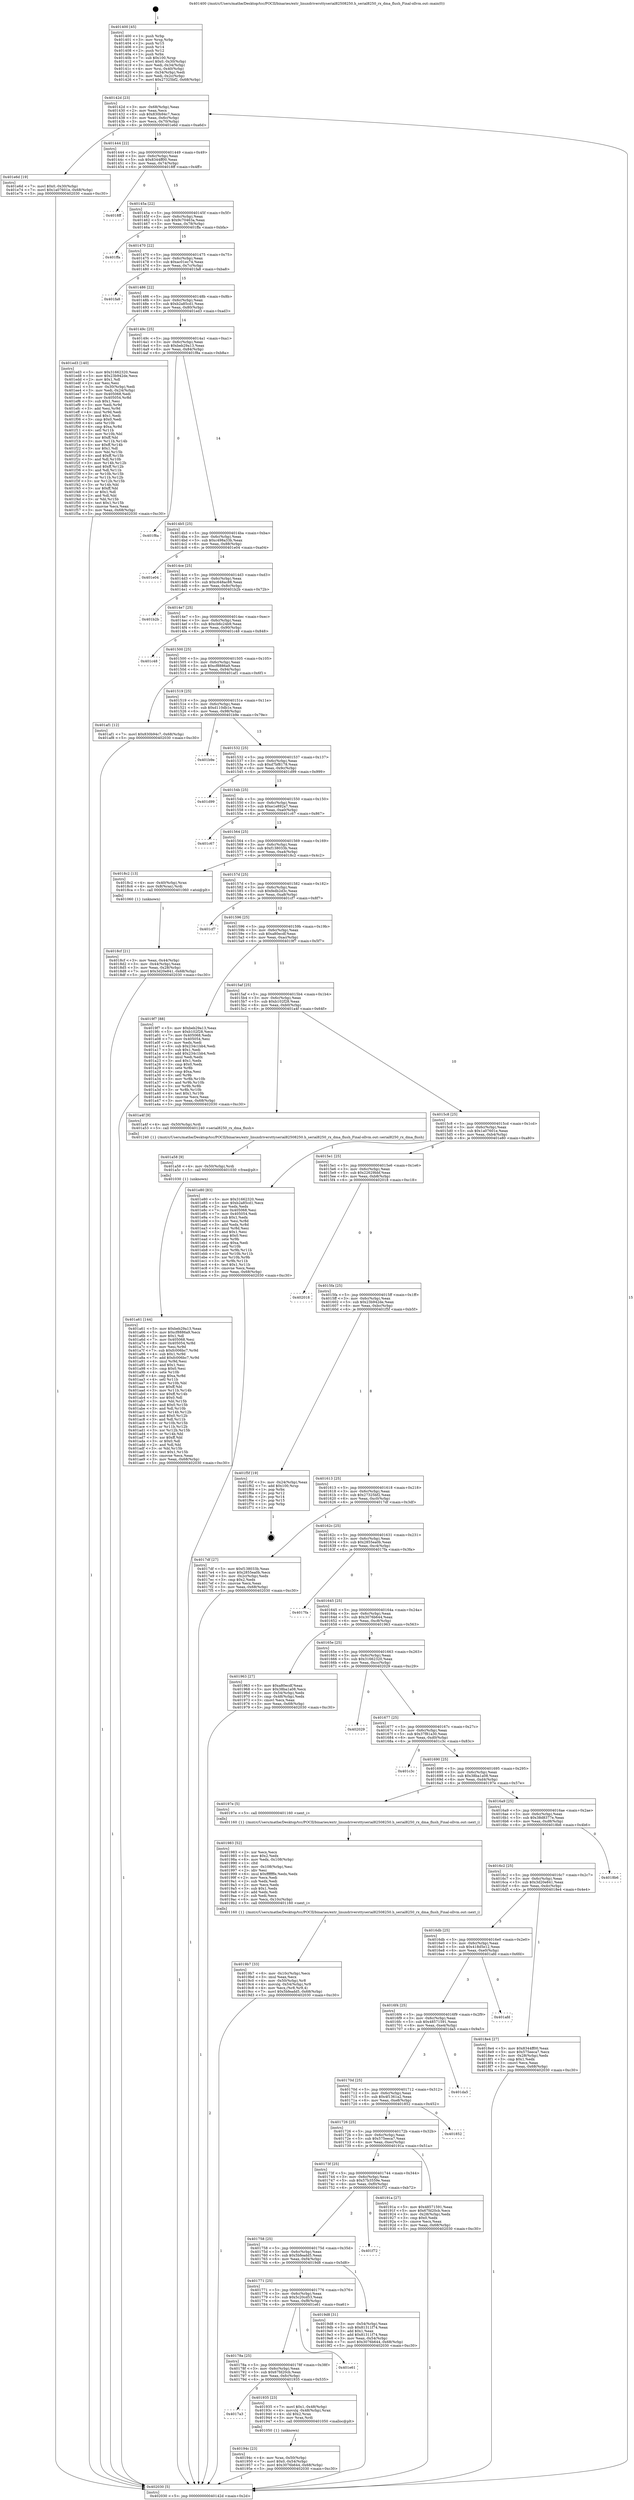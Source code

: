 digraph "0x401400" {
  label = "0x401400 (/mnt/c/Users/mathe/Desktop/tcc/POCII/binaries/extr_linuxdriversttyserial82508250.h_serial8250_rx_dma_flush_Final-ollvm.out::main(0))"
  labelloc = "t"
  node[shape=record]

  Entry [label="",width=0.3,height=0.3,shape=circle,fillcolor=black,style=filled]
  "0x40142d" [label="{
     0x40142d [23]\l
     | [instrs]\l
     &nbsp;&nbsp;0x40142d \<+3\>: mov -0x68(%rbp),%eax\l
     &nbsp;&nbsp;0x401430 \<+2\>: mov %eax,%ecx\l
     &nbsp;&nbsp;0x401432 \<+6\>: sub $0x830b94c7,%ecx\l
     &nbsp;&nbsp;0x401438 \<+3\>: mov %eax,-0x6c(%rbp)\l
     &nbsp;&nbsp;0x40143b \<+3\>: mov %ecx,-0x70(%rbp)\l
     &nbsp;&nbsp;0x40143e \<+6\>: je 0000000000401e6d \<main+0xa6d\>\l
  }"]
  "0x401e6d" [label="{
     0x401e6d [19]\l
     | [instrs]\l
     &nbsp;&nbsp;0x401e6d \<+7\>: movl $0x0,-0x30(%rbp)\l
     &nbsp;&nbsp;0x401e74 \<+7\>: movl $0x1a07601e,-0x68(%rbp)\l
     &nbsp;&nbsp;0x401e7b \<+5\>: jmp 0000000000402030 \<main+0xc30\>\l
  }"]
  "0x401444" [label="{
     0x401444 [22]\l
     | [instrs]\l
     &nbsp;&nbsp;0x401444 \<+5\>: jmp 0000000000401449 \<main+0x49\>\l
     &nbsp;&nbsp;0x401449 \<+3\>: mov -0x6c(%rbp),%eax\l
     &nbsp;&nbsp;0x40144c \<+5\>: sub $0x8344ff00,%eax\l
     &nbsp;&nbsp;0x401451 \<+3\>: mov %eax,-0x74(%rbp)\l
     &nbsp;&nbsp;0x401454 \<+6\>: je 00000000004018ff \<main+0x4ff\>\l
  }"]
  Exit [label="",width=0.3,height=0.3,shape=circle,fillcolor=black,style=filled,peripheries=2]
  "0x4018ff" [label="{
     0x4018ff\l
  }", style=dashed]
  "0x40145a" [label="{
     0x40145a [22]\l
     | [instrs]\l
     &nbsp;&nbsp;0x40145a \<+5\>: jmp 000000000040145f \<main+0x5f\>\l
     &nbsp;&nbsp;0x40145f \<+3\>: mov -0x6c(%rbp),%eax\l
     &nbsp;&nbsp;0x401462 \<+5\>: sub $0x9c70463a,%eax\l
     &nbsp;&nbsp;0x401467 \<+3\>: mov %eax,-0x78(%rbp)\l
     &nbsp;&nbsp;0x40146a \<+6\>: je 0000000000401ffa \<main+0xbfa\>\l
  }"]
  "0x401a61" [label="{
     0x401a61 [144]\l
     | [instrs]\l
     &nbsp;&nbsp;0x401a61 \<+5\>: mov $0xbeb29a13,%eax\l
     &nbsp;&nbsp;0x401a66 \<+5\>: mov $0xcf8886a9,%ecx\l
     &nbsp;&nbsp;0x401a6b \<+2\>: mov $0x1,%dl\l
     &nbsp;&nbsp;0x401a6d \<+7\>: mov 0x405068,%esi\l
     &nbsp;&nbsp;0x401a74 \<+8\>: mov 0x405054,%r8d\l
     &nbsp;&nbsp;0x401a7c \<+3\>: mov %esi,%r9d\l
     &nbsp;&nbsp;0x401a7f \<+7\>: sub $0xfc006bc7,%r9d\l
     &nbsp;&nbsp;0x401a86 \<+4\>: sub $0x1,%r9d\l
     &nbsp;&nbsp;0x401a8a \<+7\>: add $0xfc006bc7,%r9d\l
     &nbsp;&nbsp;0x401a91 \<+4\>: imul %r9d,%esi\l
     &nbsp;&nbsp;0x401a95 \<+3\>: and $0x1,%esi\l
     &nbsp;&nbsp;0x401a98 \<+3\>: cmp $0x0,%esi\l
     &nbsp;&nbsp;0x401a9b \<+4\>: sete %r10b\l
     &nbsp;&nbsp;0x401a9f \<+4\>: cmp $0xa,%r8d\l
     &nbsp;&nbsp;0x401aa3 \<+4\>: setl %r11b\l
     &nbsp;&nbsp;0x401aa7 \<+3\>: mov %r10b,%bl\l
     &nbsp;&nbsp;0x401aaa \<+3\>: xor $0xff,%bl\l
     &nbsp;&nbsp;0x401aad \<+3\>: mov %r11b,%r14b\l
     &nbsp;&nbsp;0x401ab0 \<+4\>: xor $0xff,%r14b\l
     &nbsp;&nbsp;0x401ab4 \<+3\>: xor $0x0,%dl\l
     &nbsp;&nbsp;0x401ab7 \<+3\>: mov %bl,%r15b\l
     &nbsp;&nbsp;0x401aba \<+4\>: and $0x0,%r15b\l
     &nbsp;&nbsp;0x401abe \<+3\>: and %dl,%r10b\l
     &nbsp;&nbsp;0x401ac1 \<+3\>: mov %r14b,%r12b\l
     &nbsp;&nbsp;0x401ac4 \<+4\>: and $0x0,%r12b\l
     &nbsp;&nbsp;0x401ac8 \<+3\>: and %dl,%r11b\l
     &nbsp;&nbsp;0x401acb \<+3\>: or %r10b,%r15b\l
     &nbsp;&nbsp;0x401ace \<+3\>: or %r11b,%r12b\l
     &nbsp;&nbsp;0x401ad1 \<+3\>: xor %r12b,%r15b\l
     &nbsp;&nbsp;0x401ad4 \<+3\>: or %r14b,%bl\l
     &nbsp;&nbsp;0x401ad7 \<+3\>: xor $0xff,%bl\l
     &nbsp;&nbsp;0x401ada \<+3\>: or $0x0,%dl\l
     &nbsp;&nbsp;0x401add \<+2\>: and %dl,%bl\l
     &nbsp;&nbsp;0x401adf \<+3\>: or %bl,%r15b\l
     &nbsp;&nbsp;0x401ae2 \<+4\>: test $0x1,%r15b\l
     &nbsp;&nbsp;0x401ae6 \<+3\>: cmovne %ecx,%eax\l
     &nbsp;&nbsp;0x401ae9 \<+3\>: mov %eax,-0x68(%rbp)\l
     &nbsp;&nbsp;0x401aec \<+5\>: jmp 0000000000402030 \<main+0xc30\>\l
  }"]
  "0x401ffa" [label="{
     0x401ffa\l
  }", style=dashed]
  "0x401470" [label="{
     0x401470 [22]\l
     | [instrs]\l
     &nbsp;&nbsp;0x401470 \<+5\>: jmp 0000000000401475 \<main+0x75\>\l
     &nbsp;&nbsp;0x401475 \<+3\>: mov -0x6c(%rbp),%eax\l
     &nbsp;&nbsp;0x401478 \<+5\>: sub $0xac01ec74,%eax\l
     &nbsp;&nbsp;0x40147d \<+3\>: mov %eax,-0x7c(%rbp)\l
     &nbsp;&nbsp;0x401480 \<+6\>: je 0000000000401fa8 \<main+0xba8\>\l
  }"]
  "0x401a58" [label="{
     0x401a58 [9]\l
     | [instrs]\l
     &nbsp;&nbsp;0x401a58 \<+4\>: mov -0x50(%rbp),%rdi\l
     &nbsp;&nbsp;0x401a5c \<+5\>: call 0000000000401030 \<free@plt\>\l
     | [calls]\l
     &nbsp;&nbsp;0x401030 \{1\} (unknown)\l
  }"]
  "0x401fa8" [label="{
     0x401fa8\l
  }", style=dashed]
  "0x401486" [label="{
     0x401486 [22]\l
     | [instrs]\l
     &nbsp;&nbsp;0x401486 \<+5\>: jmp 000000000040148b \<main+0x8b\>\l
     &nbsp;&nbsp;0x40148b \<+3\>: mov -0x6c(%rbp),%eax\l
     &nbsp;&nbsp;0x40148e \<+5\>: sub $0xb2a85cd1,%eax\l
     &nbsp;&nbsp;0x401493 \<+3\>: mov %eax,-0x80(%rbp)\l
     &nbsp;&nbsp;0x401496 \<+6\>: je 0000000000401ed3 \<main+0xad3\>\l
  }"]
  "0x4019b7" [label="{
     0x4019b7 [33]\l
     | [instrs]\l
     &nbsp;&nbsp;0x4019b7 \<+6\>: mov -0x10c(%rbp),%ecx\l
     &nbsp;&nbsp;0x4019bd \<+3\>: imul %eax,%ecx\l
     &nbsp;&nbsp;0x4019c0 \<+4\>: mov -0x50(%rbp),%r8\l
     &nbsp;&nbsp;0x4019c4 \<+4\>: movslq -0x54(%rbp),%r9\l
     &nbsp;&nbsp;0x4019c8 \<+4\>: mov %ecx,(%r8,%r9,4)\l
     &nbsp;&nbsp;0x4019cc \<+7\>: movl $0x5bfeadd5,-0x68(%rbp)\l
     &nbsp;&nbsp;0x4019d3 \<+5\>: jmp 0000000000402030 \<main+0xc30\>\l
  }"]
  "0x401ed3" [label="{
     0x401ed3 [140]\l
     | [instrs]\l
     &nbsp;&nbsp;0x401ed3 \<+5\>: mov $0x31662320,%eax\l
     &nbsp;&nbsp;0x401ed8 \<+5\>: mov $0x23b942de,%ecx\l
     &nbsp;&nbsp;0x401edd \<+2\>: mov $0x1,%dl\l
     &nbsp;&nbsp;0x401edf \<+2\>: xor %esi,%esi\l
     &nbsp;&nbsp;0x401ee1 \<+3\>: mov -0x30(%rbp),%edi\l
     &nbsp;&nbsp;0x401ee4 \<+3\>: mov %edi,-0x24(%rbp)\l
     &nbsp;&nbsp;0x401ee7 \<+7\>: mov 0x405068,%edi\l
     &nbsp;&nbsp;0x401eee \<+8\>: mov 0x405054,%r8d\l
     &nbsp;&nbsp;0x401ef6 \<+3\>: sub $0x1,%esi\l
     &nbsp;&nbsp;0x401ef9 \<+3\>: mov %edi,%r9d\l
     &nbsp;&nbsp;0x401efc \<+3\>: add %esi,%r9d\l
     &nbsp;&nbsp;0x401eff \<+4\>: imul %r9d,%edi\l
     &nbsp;&nbsp;0x401f03 \<+3\>: and $0x1,%edi\l
     &nbsp;&nbsp;0x401f06 \<+3\>: cmp $0x0,%edi\l
     &nbsp;&nbsp;0x401f09 \<+4\>: sete %r10b\l
     &nbsp;&nbsp;0x401f0d \<+4\>: cmp $0xa,%r8d\l
     &nbsp;&nbsp;0x401f11 \<+4\>: setl %r11b\l
     &nbsp;&nbsp;0x401f15 \<+3\>: mov %r10b,%bl\l
     &nbsp;&nbsp;0x401f18 \<+3\>: xor $0xff,%bl\l
     &nbsp;&nbsp;0x401f1b \<+3\>: mov %r11b,%r14b\l
     &nbsp;&nbsp;0x401f1e \<+4\>: xor $0xff,%r14b\l
     &nbsp;&nbsp;0x401f22 \<+3\>: xor $0x1,%dl\l
     &nbsp;&nbsp;0x401f25 \<+3\>: mov %bl,%r15b\l
     &nbsp;&nbsp;0x401f28 \<+4\>: and $0xff,%r15b\l
     &nbsp;&nbsp;0x401f2c \<+3\>: and %dl,%r10b\l
     &nbsp;&nbsp;0x401f2f \<+3\>: mov %r14b,%r12b\l
     &nbsp;&nbsp;0x401f32 \<+4\>: and $0xff,%r12b\l
     &nbsp;&nbsp;0x401f36 \<+3\>: and %dl,%r11b\l
     &nbsp;&nbsp;0x401f39 \<+3\>: or %r10b,%r15b\l
     &nbsp;&nbsp;0x401f3c \<+3\>: or %r11b,%r12b\l
     &nbsp;&nbsp;0x401f3f \<+3\>: xor %r12b,%r15b\l
     &nbsp;&nbsp;0x401f42 \<+3\>: or %r14b,%bl\l
     &nbsp;&nbsp;0x401f45 \<+3\>: xor $0xff,%bl\l
     &nbsp;&nbsp;0x401f48 \<+3\>: or $0x1,%dl\l
     &nbsp;&nbsp;0x401f4b \<+2\>: and %dl,%bl\l
     &nbsp;&nbsp;0x401f4d \<+3\>: or %bl,%r15b\l
     &nbsp;&nbsp;0x401f50 \<+4\>: test $0x1,%r15b\l
     &nbsp;&nbsp;0x401f54 \<+3\>: cmovne %ecx,%eax\l
     &nbsp;&nbsp;0x401f57 \<+3\>: mov %eax,-0x68(%rbp)\l
     &nbsp;&nbsp;0x401f5a \<+5\>: jmp 0000000000402030 \<main+0xc30\>\l
  }"]
  "0x40149c" [label="{
     0x40149c [25]\l
     | [instrs]\l
     &nbsp;&nbsp;0x40149c \<+5\>: jmp 00000000004014a1 \<main+0xa1\>\l
     &nbsp;&nbsp;0x4014a1 \<+3\>: mov -0x6c(%rbp),%eax\l
     &nbsp;&nbsp;0x4014a4 \<+5\>: sub $0xbeb29a13,%eax\l
     &nbsp;&nbsp;0x4014a9 \<+6\>: mov %eax,-0x84(%rbp)\l
     &nbsp;&nbsp;0x4014af \<+6\>: je 0000000000401f8a \<main+0xb8a\>\l
  }"]
  "0x401983" [label="{
     0x401983 [52]\l
     | [instrs]\l
     &nbsp;&nbsp;0x401983 \<+2\>: xor %ecx,%ecx\l
     &nbsp;&nbsp;0x401985 \<+5\>: mov $0x2,%edx\l
     &nbsp;&nbsp;0x40198a \<+6\>: mov %edx,-0x108(%rbp)\l
     &nbsp;&nbsp;0x401990 \<+1\>: cltd\l
     &nbsp;&nbsp;0x401991 \<+6\>: mov -0x108(%rbp),%esi\l
     &nbsp;&nbsp;0x401997 \<+2\>: idiv %esi\l
     &nbsp;&nbsp;0x401999 \<+6\>: imul $0xfffffffe,%edx,%edx\l
     &nbsp;&nbsp;0x40199f \<+2\>: mov %ecx,%edi\l
     &nbsp;&nbsp;0x4019a1 \<+2\>: sub %edx,%edi\l
     &nbsp;&nbsp;0x4019a3 \<+2\>: mov %ecx,%edx\l
     &nbsp;&nbsp;0x4019a5 \<+3\>: sub $0x1,%edx\l
     &nbsp;&nbsp;0x4019a8 \<+2\>: add %edx,%edi\l
     &nbsp;&nbsp;0x4019aa \<+2\>: sub %edi,%ecx\l
     &nbsp;&nbsp;0x4019ac \<+6\>: mov %ecx,-0x10c(%rbp)\l
     &nbsp;&nbsp;0x4019b2 \<+5\>: call 0000000000401160 \<next_i\>\l
     | [calls]\l
     &nbsp;&nbsp;0x401160 \{1\} (/mnt/c/Users/mathe/Desktop/tcc/POCII/binaries/extr_linuxdriversttyserial82508250.h_serial8250_rx_dma_flush_Final-ollvm.out::next_i)\l
  }"]
  "0x401f8a" [label="{
     0x401f8a\l
  }", style=dashed]
  "0x4014b5" [label="{
     0x4014b5 [25]\l
     | [instrs]\l
     &nbsp;&nbsp;0x4014b5 \<+5\>: jmp 00000000004014ba \<main+0xba\>\l
     &nbsp;&nbsp;0x4014ba \<+3\>: mov -0x6c(%rbp),%eax\l
     &nbsp;&nbsp;0x4014bd \<+5\>: sub $0xc498a33b,%eax\l
     &nbsp;&nbsp;0x4014c2 \<+6\>: mov %eax,-0x88(%rbp)\l
     &nbsp;&nbsp;0x4014c8 \<+6\>: je 0000000000401e04 \<main+0xa04\>\l
  }"]
  "0x40194c" [label="{
     0x40194c [23]\l
     | [instrs]\l
     &nbsp;&nbsp;0x40194c \<+4\>: mov %rax,-0x50(%rbp)\l
     &nbsp;&nbsp;0x401950 \<+7\>: movl $0x0,-0x54(%rbp)\l
     &nbsp;&nbsp;0x401957 \<+7\>: movl $0x3076b644,-0x68(%rbp)\l
     &nbsp;&nbsp;0x40195e \<+5\>: jmp 0000000000402030 \<main+0xc30\>\l
  }"]
  "0x401e04" [label="{
     0x401e04\l
  }", style=dashed]
  "0x4014ce" [label="{
     0x4014ce [25]\l
     | [instrs]\l
     &nbsp;&nbsp;0x4014ce \<+5\>: jmp 00000000004014d3 \<main+0xd3\>\l
     &nbsp;&nbsp;0x4014d3 \<+3\>: mov -0x6c(%rbp),%eax\l
     &nbsp;&nbsp;0x4014d6 \<+5\>: sub $0xc648ac88,%eax\l
     &nbsp;&nbsp;0x4014db \<+6\>: mov %eax,-0x8c(%rbp)\l
     &nbsp;&nbsp;0x4014e1 \<+6\>: je 0000000000401b2b \<main+0x72b\>\l
  }"]
  "0x4017a3" [label="{
     0x4017a3\l
  }", style=dashed]
  "0x401b2b" [label="{
     0x401b2b\l
  }", style=dashed]
  "0x4014e7" [label="{
     0x4014e7 [25]\l
     | [instrs]\l
     &nbsp;&nbsp;0x4014e7 \<+5\>: jmp 00000000004014ec \<main+0xec\>\l
     &nbsp;&nbsp;0x4014ec \<+3\>: mov -0x6c(%rbp),%eax\l
     &nbsp;&nbsp;0x4014ef \<+5\>: sub $0xcb6c24b9,%eax\l
     &nbsp;&nbsp;0x4014f4 \<+6\>: mov %eax,-0x90(%rbp)\l
     &nbsp;&nbsp;0x4014fa \<+6\>: je 0000000000401c48 \<main+0x848\>\l
  }"]
  "0x401935" [label="{
     0x401935 [23]\l
     | [instrs]\l
     &nbsp;&nbsp;0x401935 \<+7\>: movl $0x1,-0x48(%rbp)\l
     &nbsp;&nbsp;0x40193c \<+4\>: movslq -0x48(%rbp),%rax\l
     &nbsp;&nbsp;0x401940 \<+4\>: shl $0x2,%rax\l
     &nbsp;&nbsp;0x401944 \<+3\>: mov %rax,%rdi\l
     &nbsp;&nbsp;0x401947 \<+5\>: call 0000000000401050 \<malloc@plt\>\l
     | [calls]\l
     &nbsp;&nbsp;0x401050 \{1\} (unknown)\l
  }"]
  "0x401c48" [label="{
     0x401c48\l
  }", style=dashed]
  "0x401500" [label="{
     0x401500 [25]\l
     | [instrs]\l
     &nbsp;&nbsp;0x401500 \<+5\>: jmp 0000000000401505 \<main+0x105\>\l
     &nbsp;&nbsp;0x401505 \<+3\>: mov -0x6c(%rbp),%eax\l
     &nbsp;&nbsp;0x401508 \<+5\>: sub $0xcf8886a9,%eax\l
     &nbsp;&nbsp;0x40150d \<+6\>: mov %eax,-0x94(%rbp)\l
     &nbsp;&nbsp;0x401513 \<+6\>: je 0000000000401af1 \<main+0x6f1\>\l
  }"]
  "0x40178a" [label="{
     0x40178a [25]\l
     | [instrs]\l
     &nbsp;&nbsp;0x40178a \<+5\>: jmp 000000000040178f \<main+0x38f\>\l
     &nbsp;&nbsp;0x40178f \<+3\>: mov -0x6c(%rbp),%eax\l
     &nbsp;&nbsp;0x401792 \<+5\>: sub $0x67fd20cb,%eax\l
     &nbsp;&nbsp;0x401797 \<+6\>: mov %eax,-0xfc(%rbp)\l
     &nbsp;&nbsp;0x40179d \<+6\>: je 0000000000401935 \<main+0x535\>\l
  }"]
  "0x401af1" [label="{
     0x401af1 [12]\l
     | [instrs]\l
     &nbsp;&nbsp;0x401af1 \<+7\>: movl $0x830b94c7,-0x68(%rbp)\l
     &nbsp;&nbsp;0x401af8 \<+5\>: jmp 0000000000402030 \<main+0xc30\>\l
  }"]
  "0x401519" [label="{
     0x401519 [25]\l
     | [instrs]\l
     &nbsp;&nbsp;0x401519 \<+5\>: jmp 000000000040151e \<main+0x11e\>\l
     &nbsp;&nbsp;0x40151e \<+3\>: mov -0x6c(%rbp),%eax\l
     &nbsp;&nbsp;0x401521 \<+5\>: sub $0xd110db1e,%eax\l
     &nbsp;&nbsp;0x401526 \<+6\>: mov %eax,-0x98(%rbp)\l
     &nbsp;&nbsp;0x40152c \<+6\>: je 0000000000401b9e \<main+0x79e\>\l
  }"]
  "0x401e61" [label="{
     0x401e61\l
  }", style=dashed]
  "0x401b9e" [label="{
     0x401b9e\l
  }", style=dashed]
  "0x401532" [label="{
     0x401532 [25]\l
     | [instrs]\l
     &nbsp;&nbsp;0x401532 \<+5\>: jmp 0000000000401537 \<main+0x137\>\l
     &nbsp;&nbsp;0x401537 \<+3\>: mov -0x6c(%rbp),%eax\l
     &nbsp;&nbsp;0x40153a \<+5\>: sub $0xd7bf8178,%eax\l
     &nbsp;&nbsp;0x40153f \<+6\>: mov %eax,-0x9c(%rbp)\l
     &nbsp;&nbsp;0x401545 \<+6\>: je 0000000000401d99 \<main+0x999\>\l
  }"]
  "0x401771" [label="{
     0x401771 [25]\l
     | [instrs]\l
     &nbsp;&nbsp;0x401771 \<+5\>: jmp 0000000000401776 \<main+0x376\>\l
     &nbsp;&nbsp;0x401776 \<+3\>: mov -0x6c(%rbp),%eax\l
     &nbsp;&nbsp;0x401779 \<+5\>: sub $0x5c20cd53,%eax\l
     &nbsp;&nbsp;0x40177e \<+6\>: mov %eax,-0xf8(%rbp)\l
     &nbsp;&nbsp;0x401784 \<+6\>: je 0000000000401e61 \<main+0xa61\>\l
  }"]
  "0x401d99" [label="{
     0x401d99\l
  }", style=dashed]
  "0x40154b" [label="{
     0x40154b [25]\l
     | [instrs]\l
     &nbsp;&nbsp;0x40154b \<+5\>: jmp 0000000000401550 \<main+0x150\>\l
     &nbsp;&nbsp;0x401550 \<+3\>: mov -0x6c(%rbp),%eax\l
     &nbsp;&nbsp;0x401553 \<+5\>: sub $0xe1e892a7,%eax\l
     &nbsp;&nbsp;0x401558 \<+6\>: mov %eax,-0xa0(%rbp)\l
     &nbsp;&nbsp;0x40155e \<+6\>: je 0000000000401c67 \<main+0x867\>\l
  }"]
  "0x4019d8" [label="{
     0x4019d8 [31]\l
     | [instrs]\l
     &nbsp;&nbsp;0x4019d8 \<+3\>: mov -0x54(%rbp),%eax\l
     &nbsp;&nbsp;0x4019db \<+5\>: sub $0x81311f74,%eax\l
     &nbsp;&nbsp;0x4019e0 \<+3\>: add $0x1,%eax\l
     &nbsp;&nbsp;0x4019e3 \<+5\>: add $0x81311f74,%eax\l
     &nbsp;&nbsp;0x4019e8 \<+3\>: mov %eax,-0x54(%rbp)\l
     &nbsp;&nbsp;0x4019eb \<+7\>: movl $0x3076b644,-0x68(%rbp)\l
     &nbsp;&nbsp;0x4019f2 \<+5\>: jmp 0000000000402030 \<main+0xc30\>\l
  }"]
  "0x401c67" [label="{
     0x401c67\l
  }", style=dashed]
  "0x401564" [label="{
     0x401564 [25]\l
     | [instrs]\l
     &nbsp;&nbsp;0x401564 \<+5\>: jmp 0000000000401569 \<main+0x169\>\l
     &nbsp;&nbsp;0x401569 \<+3\>: mov -0x6c(%rbp),%eax\l
     &nbsp;&nbsp;0x40156c \<+5\>: sub $0xf138033b,%eax\l
     &nbsp;&nbsp;0x401571 \<+6\>: mov %eax,-0xa4(%rbp)\l
     &nbsp;&nbsp;0x401577 \<+6\>: je 00000000004018c2 \<main+0x4c2\>\l
  }"]
  "0x401758" [label="{
     0x401758 [25]\l
     | [instrs]\l
     &nbsp;&nbsp;0x401758 \<+5\>: jmp 000000000040175d \<main+0x35d\>\l
     &nbsp;&nbsp;0x40175d \<+3\>: mov -0x6c(%rbp),%eax\l
     &nbsp;&nbsp;0x401760 \<+5\>: sub $0x5bfeadd5,%eax\l
     &nbsp;&nbsp;0x401765 \<+6\>: mov %eax,-0xf4(%rbp)\l
     &nbsp;&nbsp;0x40176b \<+6\>: je 00000000004019d8 \<main+0x5d8\>\l
  }"]
  "0x4018c2" [label="{
     0x4018c2 [13]\l
     | [instrs]\l
     &nbsp;&nbsp;0x4018c2 \<+4\>: mov -0x40(%rbp),%rax\l
     &nbsp;&nbsp;0x4018c6 \<+4\>: mov 0x8(%rax),%rdi\l
     &nbsp;&nbsp;0x4018ca \<+5\>: call 0000000000401060 \<atoi@plt\>\l
     | [calls]\l
     &nbsp;&nbsp;0x401060 \{1\} (unknown)\l
  }"]
  "0x40157d" [label="{
     0x40157d [25]\l
     | [instrs]\l
     &nbsp;&nbsp;0x40157d \<+5\>: jmp 0000000000401582 \<main+0x182\>\l
     &nbsp;&nbsp;0x401582 \<+3\>: mov -0x6c(%rbp),%eax\l
     &nbsp;&nbsp;0x401585 \<+5\>: sub $0xfedb2d3c,%eax\l
     &nbsp;&nbsp;0x40158a \<+6\>: mov %eax,-0xa8(%rbp)\l
     &nbsp;&nbsp;0x401590 \<+6\>: je 0000000000401cf7 \<main+0x8f7\>\l
  }"]
  "0x401f72" [label="{
     0x401f72\l
  }", style=dashed]
  "0x401cf7" [label="{
     0x401cf7\l
  }", style=dashed]
  "0x401596" [label="{
     0x401596 [25]\l
     | [instrs]\l
     &nbsp;&nbsp;0x401596 \<+5\>: jmp 000000000040159b \<main+0x19b\>\l
     &nbsp;&nbsp;0x40159b \<+3\>: mov -0x6c(%rbp),%eax\l
     &nbsp;&nbsp;0x40159e \<+5\>: sub $0xa80ecdf,%eax\l
     &nbsp;&nbsp;0x4015a3 \<+6\>: mov %eax,-0xac(%rbp)\l
     &nbsp;&nbsp;0x4015a9 \<+6\>: je 00000000004019f7 \<main+0x5f7\>\l
  }"]
  "0x40173f" [label="{
     0x40173f [25]\l
     | [instrs]\l
     &nbsp;&nbsp;0x40173f \<+5\>: jmp 0000000000401744 \<main+0x344\>\l
     &nbsp;&nbsp;0x401744 \<+3\>: mov -0x6c(%rbp),%eax\l
     &nbsp;&nbsp;0x401747 \<+5\>: sub $0x57b3559e,%eax\l
     &nbsp;&nbsp;0x40174c \<+6\>: mov %eax,-0xf0(%rbp)\l
     &nbsp;&nbsp;0x401752 \<+6\>: je 0000000000401f72 \<main+0xb72\>\l
  }"]
  "0x4019f7" [label="{
     0x4019f7 [88]\l
     | [instrs]\l
     &nbsp;&nbsp;0x4019f7 \<+5\>: mov $0xbeb29a13,%eax\l
     &nbsp;&nbsp;0x4019fc \<+5\>: mov $0xb102f28,%ecx\l
     &nbsp;&nbsp;0x401a01 \<+7\>: mov 0x405068,%edx\l
     &nbsp;&nbsp;0x401a08 \<+7\>: mov 0x405054,%esi\l
     &nbsp;&nbsp;0x401a0f \<+2\>: mov %edx,%edi\l
     &nbsp;&nbsp;0x401a11 \<+6\>: sub $0x234c1bb4,%edi\l
     &nbsp;&nbsp;0x401a17 \<+3\>: sub $0x1,%edi\l
     &nbsp;&nbsp;0x401a1a \<+6\>: add $0x234c1bb4,%edi\l
     &nbsp;&nbsp;0x401a20 \<+3\>: imul %edi,%edx\l
     &nbsp;&nbsp;0x401a23 \<+3\>: and $0x1,%edx\l
     &nbsp;&nbsp;0x401a26 \<+3\>: cmp $0x0,%edx\l
     &nbsp;&nbsp;0x401a29 \<+4\>: sete %r8b\l
     &nbsp;&nbsp;0x401a2d \<+3\>: cmp $0xa,%esi\l
     &nbsp;&nbsp;0x401a30 \<+4\>: setl %r9b\l
     &nbsp;&nbsp;0x401a34 \<+3\>: mov %r8b,%r10b\l
     &nbsp;&nbsp;0x401a37 \<+3\>: and %r9b,%r10b\l
     &nbsp;&nbsp;0x401a3a \<+3\>: xor %r9b,%r8b\l
     &nbsp;&nbsp;0x401a3d \<+3\>: or %r8b,%r10b\l
     &nbsp;&nbsp;0x401a40 \<+4\>: test $0x1,%r10b\l
     &nbsp;&nbsp;0x401a44 \<+3\>: cmovne %ecx,%eax\l
     &nbsp;&nbsp;0x401a47 \<+3\>: mov %eax,-0x68(%rbp)\l
     &nbsp;&nbsp;0x401a4a \<+5\>: jmp 0000000000402030 \<main+0xc30\>\l
  }"]
  "0x4015af" [label="{
     0x4015af [25]\l
     | [instrs]\l
     &nbsp;&nbsp;0x4015af \<+5\>: jmp 00000000004015b4 \<main+0x1b4\>\l
     &nbsp;&nbsp;0x4015b4 \<+3\>: mov -0x6c(%rbp),%eax\l
     &nbsp;&nbsp;0x4015b7 \<+5\>: sub $0xb102f28,%eax\l
     &nbsp;&nbsp;0x4015bc \<+6\>: mov %eax,-0xb0(%rbp)\l
     &nbsp;&nbsp;0x4015c2 \<+6\>: je 0000000000401a4f \<main+0x64f\>\l
  }"]
  "0x40191a" [label="{
     0x40191a [27]\l
     | [instrs]\l
     &nbsp;&nbsp;0x40191a \<+5\>: mov $0x48571591,%eax\l
     &nbsp;&nbsp;0x40191f \<+5\>: mov $0x67fd20cb,%ecx\l
     &nbsp;&nbsp;0x401924 \<+3\>: mov -0x28(%rbp),%edx\l
     &nbsp;&nbsp;0x401927 \<+3\>: cmp $0x0,%edx\l
     &nbsp;&nbsp;0x40192a \<+3\>: cmove %ecx,%eax\l
     &nbsp;&nbsp;0x40192d \<+3\>: mov %eax,-0x68(%rbp)\l
     &nbsp;&nbsp;0x401930 \<+5\>: jmp 0000000000402030 \<main+0xc30\>\l
  }"]
  "0x401a4f" [label="{
     0x401a4f [9]\l
     | [instrs]\l
     &nbsp;&nbsp;0x401a4f \<+4\>: mov -0x50(%rbp),%rdi\l
     &nbsp;&nbsp;0x401a53 \<+5\>: call 0000000000401240 \<serial8250_rx_dma_flush\>\l
     | [calls]\l
     &nbsp;&nbsp;0x401240 \{1\} (/mnt/c/Users/mathe/Desktop/tcc/POCII/binaries/extr_linuxdriversttyserial82508250.h_serial8250_rx_dma_flush_Final-ollvm.out::serial8250_rx_dma_flush)\l
  }"]
  "0x4015c8" [label="{
     0x4015c8 [25]\l
     | [instrs]\l
     &nbsp;&nbsp;0x4015c8 \<+5\>: jmp 00000000004015cd \<main+0x1cd\>\l
     &nbsp;&nbsp;0x4015cd \<+3\>: mov -0x6c(%rbp),%eax\l
     &nbsp;&nbsp;0x4015d0 \<+5\>: sub $0x1a07601e,%eax\l
     &nbsp;&nbsp;0x4015d5 \<+6\>: mov %eax,-0xb4(%rbp)\l
     &nbsp;&nbsp;0x4015db \<+6\>: je 0000000000401e80 \<main+0xa80\>\l
  }"]
  "0x401726" [label="{
     0x401726 [25]\l
     | [instrs]\l
     &nbsp;&nbsp;0x401726 \<+5\>: jmp 000000000040172b \<main+0x32b\>\l
     &nbsp;&nbsp;0x40172b \<+3\>: mov -0x6c(%rbp),%eax\l
     &nbsp;&nbsp;0x40172e \<+5\>: sub $0x575eeca7,%eax\l
     &nbsp;&nbsp;0x401733 \<+6\>: mov %eax,-0xec(%rbp)\l
     &nbsp;&nbsp;0x401739 \<+6\>: je 000000000040191a \<main+0x51a\>\l
  }"]
  "0x401e80" [label="{
     0x401e80 [83]\l
     | [instrs]\l
     &nbsp;&nbsp;0x401e80 \<+5\>: mov $0x31662320,%eax\l
     &nbsp;&nbsp;0x401e85 \<+5\>: mov $0xb2a85cd1,%ecx\l
     &nbsp;&nbsp;0x401e8a \<+2\>: xor %edx,%edx\l
     &nbsp;&nbsp;0x401e8c \<+7\>: mov 0x405068,%esi\l
     &nbsp;&nbsp;0x401e93 \<+7\>: mov 0x405054,%edi\l
     &nbsp;&nbsp;0x401e9a \<+3\>: sub $0x1,%edx\l
     &nbsp;&nbsp;0x401e9d \<+3\>: mov %esi,%r8d\l
     &nbsp;&nbsp;0x401ea0 \<+3\>: add %edx,%r8d\l
     &nbsp;&nbsp;0x401ea3 \<+4\>: imul %r8d,%esi\l
     &nbsp;&nbsp;0x401ea7 \<+3\>: and $0x1,%esi\l
     &nbsp;&nbsp;0x401eaa \<+3\>: cmp $0x0,%esi\l
     &nbsp;&nbsp;0x401ead \<+4\>: sete %r9b\l
     &nbsp;&nbsp;0x401eb1 \<+3\>: cmp $0xa,%edi\l
     &nbsp;&nbsp;0x401eb4 \<+4\>: setl %r10b\l
     &nbsp;&nbsp;0x401eb8 \<+3\>: mov %r9b,%r11b\l
     &nbsp;&nbsp;0x401ebb \<+3\>: and %r10b,%r11b\l
     &nbsp;&nbsp;0x401ebe \<+3\>: xor %r10b,%r9b\l
     &nbsp;&nbsp;0x401ec1 \<+3\>: or %r9b,%r11b\l
     &nbsp;&nbsp;0x401ec4 \<+4\>: test $0x1,%r11b\l
     &nbsp;&nbsp;0x401ec8 \<+3\>: cmovne %ecx,%eax\l
     &nbsp;&nbsp;0x401ecb \<+3\>: mov %eax,-0x68(%rbp)\l
     &nbsp;&nbsp;0x401ece \<+5\>: jmp 0000000000402030 \<main+0xc30\>\l
  }"]
  "0x4015e1" [label="{
     0x4015e1 [25]\l
     | [instrs]\l
     &nbsp;&nbsp;0x4015e1 \<+5\>: jmp 00000000004015e6 \<main+0x1e6\>\l
     &nbsp;&nbsp;0x4015e6 \<+3\>: mov -0x6c(%rbp),%eax\l
     &nbsp;&nbsp;0x4015e9 \<+5\>: sub $0x22629bbf,%eax\l
     &nbsp;&nbsp;0x4015ee \<+6\>: mov %eax,-0xb8(%rbp)\l
     &nbsp;&nbsp;0x4015f4 \<+6\>: je 0000000000402018 \<main+0xc18\>\l
  }"]
  "0x401852" [label="{
     0x401852\l
  }", style=dashed]
  "0x402018" [label="{
     0x402018\l
  }", style=dashed]
  "0x4015fa" [label="{
     0x4015fa [25]\l
     | [instrs]\l
     &nbsp;&nbsp;0x4015fa \<+5\>: jmp 00000000004015ff \<main+0x1ff\>\l
     &nbsp;&nbsp;0x4015ff \<+3\>: mov -0x6c(%rbp),%eax\l
     &nbsp;&nbsp;0x401602 \<+5\>: sub $0x23b942de,%eax\l
     &nbsp;&nbsp;0x401607 \<+6\>: mov %eax,-0xbc(%rbp)\l
     &nbsp;&nbsp;0x40160d \<+6\>: je 0000000000401f5f \<main+0xb5f\>\l
  }"]
  "0x40170d" [label="{
     0x40170d [25]\l
     | [instrs]\l
     &nbsp;&nbsp;0x40170d \<+5\>: jmp 0000000000401712 \<main+0x312\>\l
     &nbsp;&nbsp;0x401712 \<+3\>: mov -0x6c(%rbp),%eax\l
     &nbsp;&nbsp;0x401715 \<+5\>: sub $0x4f1361a2,%eax\l
     &nbsp;&nbsp;0x40171a \<+6\>: mov %eax,-0xe8(%rbp)\l
     &nbsp;&nbsp;0x401720 \<+6\>: je 0000000000401852 \<main+0x452\>\l
  }"]
  "0x401f5f" [label="{
     0x401f5f [19]\l
     | [instrs]\l
     &nbsp;&nbsp;0x401f5f \<+3\>: mov -0x24(%rbp),%eax\l
     &nbsp;&nbsp;0x401f62 \<+7\>: add $0x100,%rsp\l
     &nbsp;&nbsp;0x401f69 \<+1\>: pop %rbx\l
     &nbsp;&nbsp;0x401f6a \<+2\>: pop %r12\l
     &nbsp;&nbsp;0x401f6c \<+2\>: pop %r14\l
     &nbsp;&nbsp;0x401f6e \<+2\>: pop %r15\l
     &nbsp;&nbsp;0x401f70 \<+1\>: pop %rbp\l
     &nbsp;&nbsp;0x401f71 \<+1\>: ret\l
  }"]
  "0x401613" [label="{
     0x401613 [25]\l
     | [instrs]\l
     &nbsp;&nbsp;0x401613 \<+5\>: jmp 0000000000401618 \<main+0x218\>\l
     &nbsp;&nbsp;0x401618 \<+3\>: mov -0x6c(%rbp),%eax\l
     &nbsp;&nbsp;0x40161b \<+5\>: sub $0x27325bf2,%eax\l
     &nbsp;&nbsp;0x401620 \<+6\>: mov %eax,-0xc0(%rbp)\l
     &nbsp;&nbsp;0x401626 \<+6\>: je 00000000004017df \<main+0x3df\>\l
  }"]
  "0x401da5" [label="{
     0x401da5\l
  }", style=dashed]
  "0x4017df" [label="{
     0x4017df [27]\l
     | [instrs]\l
     &nbsp;&nbsp;0x4017df \<+5\>: mov $0xf138033b,%eax\l
     &nbsp;&nbsp;0x4017e4 \<+5\>: mov $0x2855ea0b,%ecx\l
     &nbsp;&nbsp;0x4017e9 \<+3\>: mov -0x2c(%rbp),%edx\l
     &nbsp;&nbsp;0x4017ec \<+3\>: cmp $0x2,%edx\l
     &nbsp;&nbsp;0x4017ef \<+3\>: cmovne %ecx,%eax\l
     &nbsp;&nbsp;0x4017f2 \<+3\>: mov %eax,-0x68(%rbp)\l
     &nbsp;&nbsp;0x4017f5 \<+5\>: jmp 0000000000402030 \<main+0xc30\>\l
  }"]
  "0x40162c" [label="{
     0x40162c [25]\l
     | [instrs]\l
     &nbsp;&nbsp;0x40162c \<+5\>: jmp 0000000000401631 \<main+0x231\>\l
     &nbsp;&nbsp;0x401631 \<+3\>: mov -0x6c(%rbp),%eax\l
     &nbsp;&nbsp;0x401634 \<+5\>: sub $0x2855ea0b,%eax\l
     &nbsp;&nbsp;0x401639 \<+6\>: mov %eax,-0xc4(%rbp)\l
     &nbsp;&nbsp;0x40163f \<+6\>: je 00000000004017fa \<main+0x3fa\>\l
  }"]
  "0x402030" [label="{
     0x402030 [5]\l
     | [instrs]\l
     &nbsp;&nbsp;0x402030 \<+5\>: jmp 000000000040142d \<main+0x2d\>\l
  }"]
  "0x401400" [label="{
     0x401400 [45]\l
     | [instrs]\l
     &nbsp;&nbsp;0x401400 \<+1\>: push %rbp\l
     &nbsp;&nbsp;0x401401 \<+3\>: mov %rsp,%rbp\l
     &nbsp;&nbsp;0x401404 \<+2\>: push %r15\l
     &nbsp;&nbsp;0x401406 \<+2\>: push %r14\l
     &nbsp;&nbsp;0x401408 \<+2\>: push %r12\l
     &nbsp;&nbsp;0x40140a \<+1\>: push %rbx\l
     &nbsp;&nbsp;0x40140b \<+7\>: sub $0x100,%rsp\l
     &nbsp;&nbsp;0x401412 \<+7\>: movl $0x0,-0x30(%rbp)\l
     &nbsp;&nbsp;0x401419 \<+3\>: mov %edi,-0x34(%rbp)\l
     &nbsp;&nbsp;0x40141c \<+4\>: mov %rsi,-0x40(%rbp)\l
     &nbsp;&nbsp;0x401420 \<+3\>: mov -0x34(%rbp),%edi\l
     &nbsp;&nbsp;0x401423 \<+3\>: mov %edi,-0x2c(%rbp)\l
     &nbsp;&nbsp;0x401426 \<+7\>: movl $0x27325bf2,-0x68(%rbp)\l
  }"]
  "0x4018cf" [label="{
     0x4018cf [21]\l
     | [instrs]\l
     &nbsp;&nbsp;0x4018cf \<+3\>: mov %eax,-0x44(%rbp)\l
     &nbsp;&nbsp;0x4018d2 \<+3\>: mov -0x44(%rbp),%eax\l
     &nbsp;&nbsp;0x4018d5 \<+3\>: mov %eax,-0x28(%rbp)\l
     &nbsp;&nbsp;0x4018d8 \<+7\>: movl $0x3d20e841,-0x68(%rbp)\l
     &nbsp;&nbsp;0x4018df \<+5\>: jmp 0000000000402030 \<main+0xc30\>\l
  }"]
  "0x4016f4" [label="{
     0x4016f4 [25]\l
     | [instrs]\l
     &nbsp;&nbsp;0x4016f4 \<+5\>: jmp 00000000004016f9 \<main+0x2f9\>\l
     &nbsp;&nbsp;0x4016f9 \<+3\>: mov -0x6c(%rbp),%eax\l
     &nbsp;&nbsp;0x4016fc \<+5\>: sub $0x48571591,%eax\l
     &nbsp;&nbsp;0x401701 \<+6\>: mov %eax,-0xe4(%rbp)\l
     &nbsp;&nbsp;0x401707 \<+6\>: je 0000000000401da5 \<main+0x9a5\>\l
  }"]
  "0x4017fa" [label="{
     0x4017fa\l
  }", style=dashed]
  "0x401645" [label="{
     0x401645 [25]\l
     | [instrs]\l
     &nbsp;&nbsp;0x401645 \<+5\>: jmp 000000000040164a \<main+0x24a\>\l
     &nbsp;&nbsp;0x40164a \<+3\>: mov -0x6c(%rbp),%eax\l
     &nbsp;&nbsp;0x40164d \<+5\>: sub $0x3076b644,%eax\l
     &nbsp;&nbsp;0x401652 \<+6\>: mov %eax,-0xc8(%rbp)\l
     &nbsp;&nbsp;0x401658 \<+6\>: je 0000000000401963 \<main+0x563\>\l
  }"]
  "0x401afd" [label="{
     0x401afd\l
  }", style=dashed]
  "0x401963" [label="{
     0x401963 [27]\l
     | [instrs]\l
     &nbsp;&nbsp;0x401963 \<+5\>: mov $0xa80ecdf,%eax\l
     &nbsp;&nbsp;0x401968 \<+5\>: mov $0x38ba1a08,%ecx\l
     &nbsp;&nbsp;0x40196d \<+3\>: mov -0x54(%rbp),%edx\l
     &nbsp;&nbsp;0x401970 \<+3\>: cmp -0x48(%rbp),%edx\l
     &nbsp;&nbsp;0x401973 \<+3\>: cmovl %ecx,%eax\l
     &nbsp;&nbsp;0x401976 \<+3\>: mov %eax,-0x68(%rbp)\l
     &nbsp;&nbsp;0x401979 \<+5\>: jmp 0000000000402030 \<main+0xc30\>\l
  }"]
  "0x40165e" [label="{
     0x40165e [25]\l
     | [instrs]\l
     &nbsp;&nbsp;0x40165e \<+5\>: jmp 0000000000401663 \<main+0x263\>\l
     &nbsp;&nbsp;0x401663 \<+3\>: mov -0x6c(%rbp),%eax\l
     &nbsp;&nbsp;0x401666 \<+5\>: sub $0x31662320,%eax\l
     &nbsp;&nbsp;0x40166b \<+6\>: mov %eax,-0xcc(%rbp)\l
     &nbsp;&nbsp;0x401671 \<+6\>: je 0000000000402029 \<main+0xc29\>\l
  }"]
  "0x4016db" [label="{
     0x4016db [25]\l
     | [instrs]\l
     &nbsp;&nbsp;0x4016db \<+5\>: jmp 00000000004016e0 \<main+0x2e0\>\l
     &nbsp;&nbsp;0x4016e0 \<+3\>: mov -0x6c(%rbp),%eax\l
     &nbsp;&nbsp;0x4016e3 \<+5\>: sub $0x418d5e12,%eax\l
     &nbsp;&nbsp;0x4016e8 \<+6\>: mov %eax,-0xe0(%rbp)\l
     &nbsp;&nbsp;0x4016ee \<+6\>: je 0000000000401afd \<main+0x6fd\>\l
  }"]
  "0x402029" [label="{
     0x402029\l
  }", style=dashed]
  "0x401677" [label="{
     0x401677 [25]\l
     | [instrs]\l
     &nbsp;&nbsp;0x401677 \<+5\>: jmp 000000000040167c \<main+0x27c\>\l
     &nbsp;&nbsp;0x40167c \<+3\>: mov -0x6c(%rbp),%eax\l
     &nbsp;&nbsp;0x40167f \<+5\>: sub $0x37f81a30,%eax\l
     &nbsp;&nbsp;0x401684 \<+6\>: mov %eax,-0xd0(%rbp)\l
     &nbsp;&nbsp;0x40168a \<+6\>: je 0000000000401c3c \<main+0x83c\>\l
  }"]
  "0x4018e4" [label="{
     0x4018e4 [27]\l
     | [instrs]\l
     &nbsp;&nbsp;0x4018e4 \<+5\>: mov $0x8344ff00,%eax\l
     &nbsp;&nbsp;0x4018e9 \<+5\>: mov $0x575eeca7,%ecx\l
     &nbsp;&nbsp;0x4018ee \<+3\>: mov -0x28(%rbp),%edx\l
     &nbsp;&nbsp;0x4018f1 \<+3\>: cmp $0x1,%edx\l
     &nbsp;&nbsp;0x4018f4 \<+3\>: cmovl %ecx,%eax\l
     &nbsp;&nbsp;0x4018f7 \<+3\>: mov %eax,-0x68(%rbp)\l
     &nbsp;&nbsp;0x4018fa \<+5\>: jmp 0000000000402030 \<main+0xc30\>\l
  }"]
  "0x401c3c" [label="{
     0x401c3c\l
  }", style=dashed]
  "0x401690" [label="{
     0x401690 [25]\l
     | [instrs]\l
     &nbsp;&nbsp;0x401690 \<+5\>: jmp 0000000000401695 \<main+0x295\>\l
     &nbsp;&nbsp;0x401695 \<+3\>: mov -0x6c(%rbp),%eax\l
     &nbsp;&nbsp;0x401698 \<+5\>: sub $0x38ba1a08,%eax\l
     &nbsp;&nbsp;0x40169d \<+6\>: mov %eax,-0xd4(%rbp)\l
     &nbsp;&nbsp;0x4016a3 \<+6\>: je 000000000040197e \<main+0x57e\>\l
  }"]
  "0x4016c2" [label="{
     0x4016c2 [25]\l
     | [instrs]\l
     &nbsp;&nbsp;0x4016c2 \<+5\>: jmp 00000000004016c7 \<main+0x2c7\>\l
     &nbsp;&nbsp;0x4016c7 \<+3\>: mov -0x6c(%rbp),%eax\l
     &nbsp;&nbsp;0x4016ca \<+5\>: sub $0x3d20e841,%eax\l
     &nbsp;&nbsp;0x4016cf \<+6\>: mov %eax,-0xdc(%rbp)\l
     &nbsp;&nbsp;0x4016d5 \<+6\>: je 00000000004018e4 \<main+0x4e4\>\l
  }"]
  "0x40197e" [label="{
     0x40197e [5]\l
     | [instrs]\l
     &nbsp;&nbsp;0x40197e \<+5\>: call 0000000000401160 \<next_i\>\l
     | [calls]\l
     &nbsp;&nbsp;0x401160 \{1\} (/mnt/c/Users/mathe/Desktop/tcc/POCII/binaries/extr_linuxdriversttyserial82508250.h_serial8250_rx_dma_flush_Final-ollvm.out::next_i)\l
  }"]
  "0x4016a9" [label="{
     0x4016a9 [25]\l
     | [instrs]\l
     &nbsp;&nbsp;0x4016a9 \<+5\>: jmp 00000000004016ae \<main+0x2ae\>\l
     &nbsp;&nbsp;0x4016ae \<+3\>: mov -0x6c(%rbp),%eax\l
     &nbsp;&nbsp;0x4016b1 \<+5\>: sub $0x38d8377e,%eax\l
     &nbsp;&nbsp;0x4016b6 \<+6\>: mov %eax,-0xd8(%rbp)\l
     &nbsp;&nbsp;0x4016bc \<+6\>: je 00000000004018b6 \<main+0x4b6\>\l
  }"]
  "0x4018b6" [label="{
     0x4018b6\l
  }", style=dashed]
  Entry -> "0x401400" [label=" 1"]
  "0x40142d" -> "0x401e6d" [label=" 1"]
  "0x40142d" -> "0x401444" [label=" 15"]
  "0x401f5f" -> Exit [label=" 1"]
  "0x401444" -> "0x4018ff" [label=" 0"]
  "0x401444" -> "0x40145a" [label=" 15"]
  "0x401ed3" -> "0x402030" [label=" 1"]
  "0x40145a" -> "0x401ffa" [label=" 0"]
  "0x40145a" -> "0x401470" [label=" 15"]
  "0x401e80" -> "0x402030" [label=" 1"]
  "0x401470" -> "0x401fa8" [label=" 0"]
  "0x401470" -> "0x401486" [label=" 15"]
  "0x401e6d" -> "0x402030" [label=" 1"]
  "0x401486" -> "0x401ed3" [label=" 1"]
  "0x401486" -> "0x40149c" [label=" 14"]
  "0x401af1" -> "0x402030" [label=" 1"]
  "0x40149c" -> "0x401f8a" [label=" 0"]
  "0x40149c" -> "0x4014b5" [label=" 14"]
  "0x401a61" -> "0x402030" [label=" 1"]
  "0x4014b5" -> "0x401e04" [label=" 0"]
  "0x4014b5" -> "0x4014ce" [label=" 14"]
  "0x401a58" -> "0x401a61" [label=" 1"]
  "0x4014ce" -> "0x401b2b" [label=" 0"]
  "0x4014ce" -> "0x4014e7" [label=" 14"]
  "0x401a4f" -> "0x401a58" [label=" 1"]
  "0x4014e7" -> "0x401c48" [label=" 0"]
  "0x4014e7" -> "0x401500" [label=" 14"]
  "0x4019f7" -> "0x402030" [label=" 1"]
  "0x401500" -> "0x401af1" [label=" 1"]
  "0x401500" -> "0x401519" [label=" 13"]
  "0x4019b7" -> "0x402030" [label=" 1"]
  "0x401519" -> "0x401b9e" [label=" 0"]
  "0x401519" -> "0x401532" [label=" 13"]
  "0x401983" -> "0x4019b7" [label=" 1"]
  "0x401532" -> "0x401d99" [label=" 0"]
  "0x401532" -> "0x40154b" [label=" 13"]
  "0x401963" -> "0x402030" [label=" 2"]
  "0x40154b" -> "0x401c67" [label=" 0"]
  "0x40154b" -> "0x401564" [label=" 13"]
  "0x40194c" -> "0x402030" [label=" 1"]
  "0x401564" -> "0x4018c2" [label=" 1"]
  "0x401564" -> "0x40157d" [label=" 12"]
  "0x40178a" -> "0x4017a3" [label=" 0"]
  "0x40157d" -> "0x401cf7" [label=" 0"]
  "0x40157d" -> "0x401596" [label=" 12"]
  "0x40178a" -> "0x401935" [label=" 1"]
  "0x401596" -> "0x4019f7" [label=" 1"]
  "0x401596" -> "0x4015af" [label=" 11"]
  "0x401771" -> "0x40178a" [label=" 1"]
  "0x4015af" -> "0x401a4f" [label=" 1"]
  "0x4015af" -> "0x4015c8" [label=" 10"]
  "0x401771" -> "0x401e61" [label=" 0"]
  "0x4015c8" -> "0x401e80" [label=" 1"]
  "0x4015c8" -> "0x4015e1" [label=" 9"]
  "0x401758" -> "0x401771" [label=" 1"]
  "0x4015e1" -> "0x402018" [label=" 0"]
  "0x4015e1" -> "0x4015fa" [label=" 9"]
  "0x401758" -> "0x4019d8" [label=" 1"]
  "0x4015fa" -> "0x401f5f" [label=" 1"]
  "0x4015fa" -> "0x401613" [label=" 8"]
  "0x40173f" -> "0x401758" [label=" 2"]
  "0x401613" -> "0x4017df" [label=" 1"]
  "0x401613" -> "0x40162c" [label=" 7"]
  "0x4017df" -> "0x402030" [label=" 1"]
  "0x401400" -> "0x40142d" [label=" 1"]
  "0x402030" -> "0x40142d" [label=" 15"]
  "0x4018c2" -> "0x4018cf" [label=" 1"]
  "0x4018cf" -> "0x402030" [label=" 1"]
  "0x40173f" -> "0x401f72" [label=" 0"]
  "0x40162c" -> "0x4017fa" [label=" 0"]
  "0x40162c" -> "0x401645" [label=" 7"]
  "0x40191a" -> "0x402030" [label=" 1"]
  "0x401645" -> "0x401963" [label=" 2"]
  "0x401645" -> "0x40165e" [label=" 5"]
  "0x401726" -> "0x40173f" [label=" 2"]
  "0x40165e" -> "0x402029" [label=" 0"]
  "0x40165e" -> "0x401677" [label=" 5"]
  "0x40197e" -> "0x401983" [label=" 1"]
  "0x401677" -> "0x401c3c" [label=" 0"]
  "0x401677" -> "0x401690" [label=" 5"]
  "0x40170d" -> "0x401726" [label=" 3"]
  "0x401690" -> "0x40197e" [label=" 1"]
  "0x401690" -> "0x4016a9" [label=" 4"]
  "0x401935" -> "0x40194c" [label=" 1"]
  "0x4016a9" -> "0x4018b6" [label=" 0"]
  "0x4016a9" -> "0x4016c2" [label=" 4"]
  "0x40170d" -> "0x401852" [label=" 0"]
  "0x4016c2" -> "0x4018e4" [label=" 1"]
  "0x4016c2" -> "0x4016db" [label=" 3"]
  "0x4018e4" -> "0x402030" [label=" 1"]
  "0x401726" -> "0x40191a" [label=" 1"]
  "0x4016db" -> "0x401afd" [label=" 0"]
  "0x4016db" -> "0x4016f4" [label=" 3"]
  "0x4019d8" -> "0x402030" [label=" 1"]
  "0x4016f4" -> "0x401da5" [label=" 0"]
  "0x4016f4" -> "0x40170d" [label=" 3"]
}

